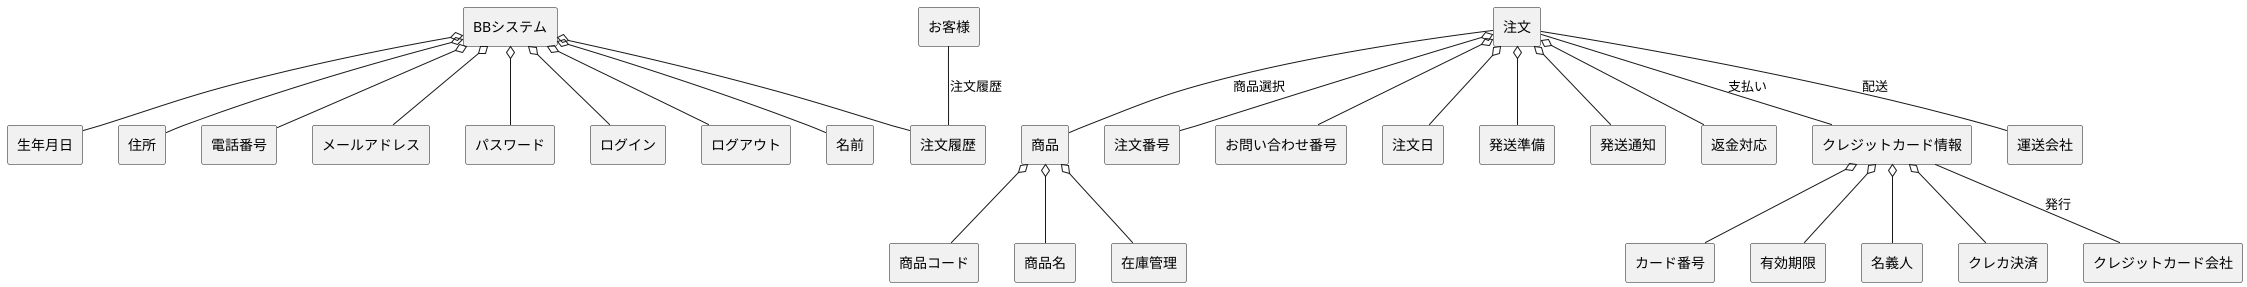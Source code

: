 @startuml Robodogドメインモデル図
skinparam componentStyle rectangle

[BBシステム] o-- [名前]
[BBシステム] o-- [生年月日]
[BBシステム] o-- [住所]
[BBシステム] o-- [電話番号]
[BBシステム] o-- [メールアドレス]
[BBシステム] o-- [パスワード]
[BBシステム] o-- [注文履歴]
[BBシステム] o-- [ログイン]
[BBシステム] o-- [ログアウト]

[商品] o-- [商品コード]
[商品] o-- [商品名]
[商品] o-- [在庫管理]

[注文] o-- [注文番号]
[注文] o-- [お問い合わせ番号]
[注文] o-- [注文日]
[注文] o-- [発送準備]
[注文] o-- [発送通知]
[注文] o-- [返金対応]

[クレジットカード情報] o-- [カード番号]
[クレジットカード情報] o-- [有効期限]
[クレジットカード情報] o-- [名義人]
[クレジットカード情報] o-- [クレカ決済]

[お客様] -- [注文履歴] : 注文履歴
[注文] -- [商品] : 商品選択
[注文] -- [クレジットカード情報] : 支払い
[注文] -- [運送会社] : 配送
[クレジットカード情報] -- [クレジットカード会社] : 発行

@enduml